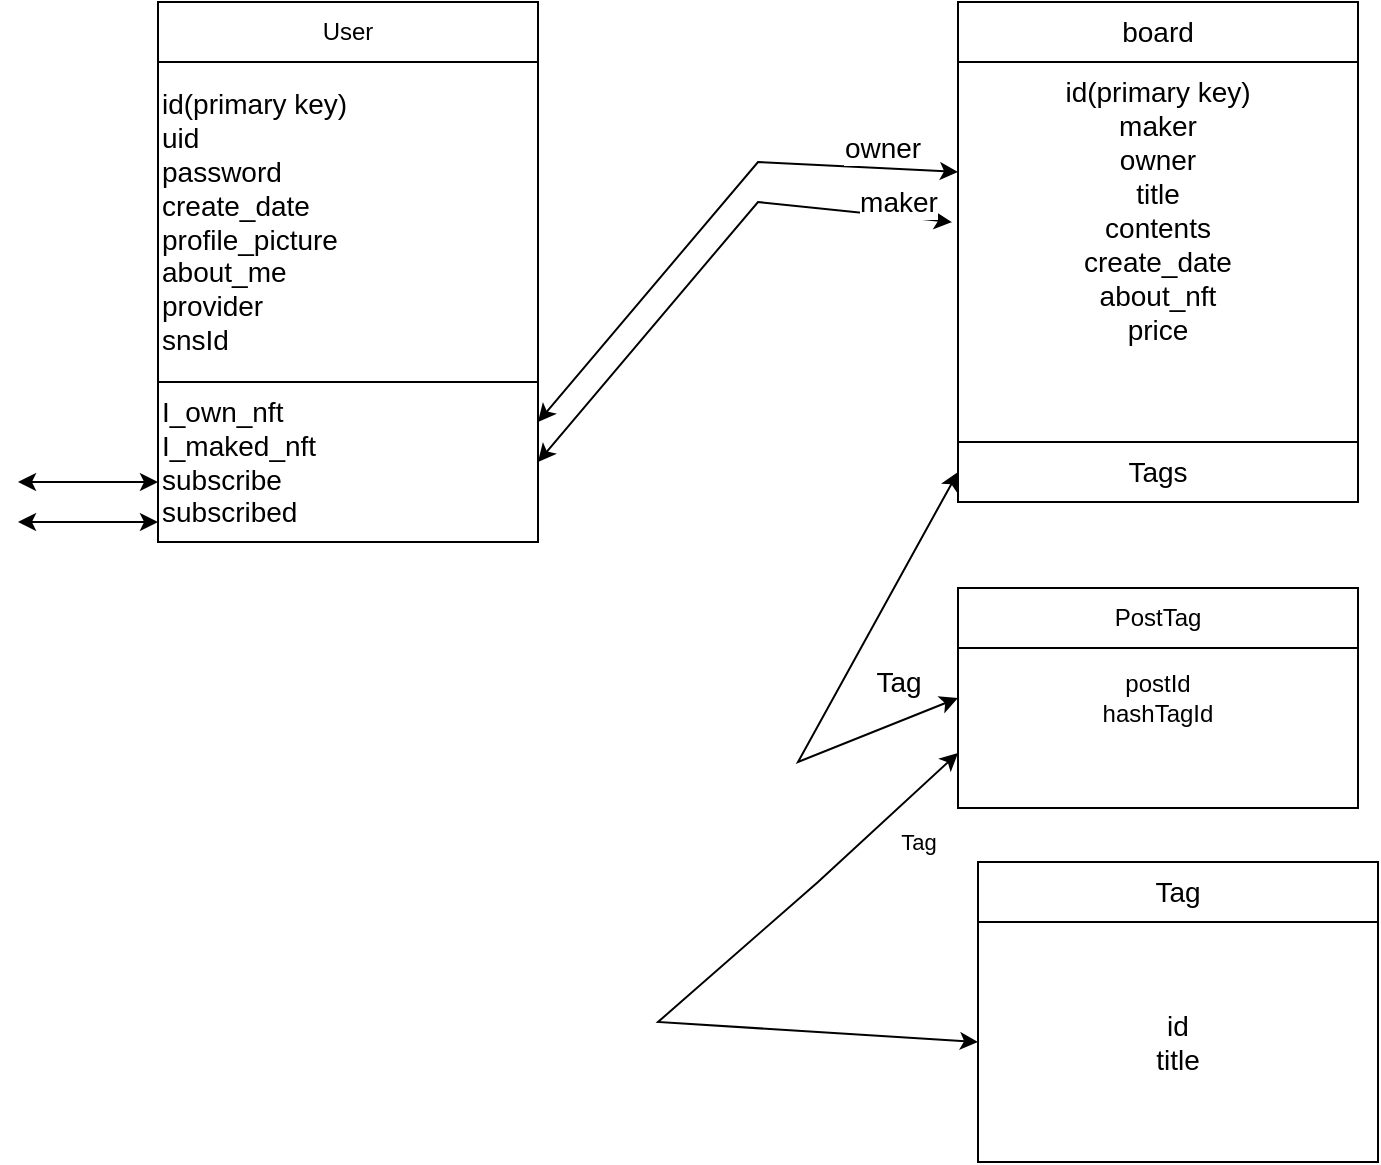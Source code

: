 <mxfile version="20.0.4" type="github">
  <diagram id="C5RBs43oDa-KdzZeNtuy" name="Page-1">
    <mxGraphModel dx="945" dy="664" grid="1" gridSize="10" guides="1" tooltips="1" connect="1" arrows="1" fold="1" page="1" pageScale="1" pageWidth="827" pageHeight="1169" math="0" shadow="0">
      <root>
        <mxCell id="WIyWlLk6GJQsqaUBKTNV-0" />
        <mxCell id="WIyWlLk6GJQsqaUBKTNV-1" parent="WIyWlLk6GJQsqaUBKTNV-0" />
        <mxCell id="NyDZCHQYJBeI92bLQiKS-0" value="&lt;div style=&quot;font-size: 14px;&quot;&gt;&lt;div style=&quot;&quot;&gt;&lt;span style=&quot;background-color: initial;&quot;&gt;id(primary key)&lt;/span&gt;&lt;/div&gt;&lt;font style=&quot;font-size: 14px;&quot;&gt;&lt;div style=&quot;&quot;&gt;&lt;span style=&quot;background-color: initial;&quot;&gt;uid&lt;/span&gt;&lt;/div&gt;&lt;span style=&quot;background-color: initial;&quot;&gt;&lt;div style=&quot;&quot;&gt;&lt;span style=&quot;background-color: initial;&quot;&gt;password&lt;/span&gt;&lt;/div&gt;&lt;/span&gt;&lt;/font&gt;&lt;/div&gt;&lt;div style=&quot;font-size: 14px;&quot;&gt;create_date&lt;/div&gt;&lt;div style=&quot;font-size: 14px;&quot;&gt;profile_picture&lt;/div&gt;&lt;div style=&quot;font-size: 14px;&quot;&gt;about_me&lt;/div&gt;&lt;div style=&quot;font-size: 14px;&quot;&gt;provider&lt;/div&gt;&lt;div style=&quot;font-size: 14px;&quot;&gt;snsId&lt;/div&gt;" style="rounded=0;whiteSpace=wrap;html=1;align=left;" parent="WIyWlLk6GJQsqaUBKTNV-1" vertex="1">
          <mxGeometry x="130" y="110" width="190" height="160" as="geometry" />
        </mxCell>
        <mxCell id="NyDZCHQYJBeI92bLQiKS-1" value="User" style="rounded=0;whiteSpace=wrap;html=1;" parent="WIyWlLk6GJQsqaUBKTNV-1" vertex="1">
          <mxGeometry x="130" y="80" width="190" height="30" as="geometry" />
        </mxCell>
        <mxCell id="NyDZCHQYJBeI92bLQiKS-12" value="I_own_nft&lt;br&gt;I_maked_nft&lt;br&gt;subscribe&lt;br&gt;subscribed" style="rounded=0;whiteSpace=wrap;html=1;fontSize=14;align=left;" parent="WIyWlLk6GJQsqaUBKTNV-1" vertex="1">
          <mxGeometry x="130" y="270" width="190" height="80" as="geometry" />
        </mxCell>
        <mxCell id="NyDZCHQYJBeI92bLQiKS-13" value="" style="endArrow=classic;startArrow=classic;html=1;rounded=0;fontSize=14;" parent="WIyWlLk6GJQsqaUBKTNV-1" edge="1">
          <mxGeometry width="50" height="50" relative="1" as="geometry">
            <mxPoint x="60" y="320" as="sourcePoint" />
            <mxPoint x="130" y="320" as="targetPoint" />
          </mxGeometry>
        </mxCell>
        <mxCell id="NyDZCHQYJBeI92bLQiKS-14" value="" style="endArrow=classic;startArrow=classic;html=1;rounded=0;fontSize=14;" parent="WIyWlLk6GJQsqaUBKTNV-1" edge="1">
          <mxGeometry width="50" height="50" relative="1" as="geometry">
            <mxPoint x="60" y="340" as="sourcePoint" />
            <mxPoint x="130" y="340" as="targetPoint" />
            <Array as="points">
              <mxPoint x="90" y="340" />
            </Array>
          </mxGeometry>
        </mxCell>
        <mxCell id="NyDZCHQYJBeI92bLQiKS-15" value="id(primary key)&#xa;maker&#xa;owner&#xa;title&#xa;contents&#xa;create_date&#xa;about_nft&#xa;price&#xa;" style="swimlane;startSize=0;fontSize=14;align=center;verticalAlign=top;fontStyle=0" parent="WIyWlLk6GJQsqaUBKTNV-1" vertex="1">
          <mxGeometry x="530" y="110" width="200" height="220" as="geometry" />
        </mxCell>
        <mxCell id="NyDZCHQYJBeI92bLQiKS-23" value="Tags" style="rounded=0;whiteSpace=wrap;html=1;fontSize=14;" parent="NyDZCHQYJBeI92bLQiKS-15" vertex="1">
          <mxGeometry y="190" width="200" height="30" as="geometry" />
        </mxCell>
        <mxCell id="NyDZCHQYJBeI92bLQiKS-17" value="board" style="rounded=0;whiteSpace=wrap;html=1;fontSize=14;" parent="WIyWlLk6GJQsqaUBKTNV-1" vertex="1">
          <mxGeometry x="530" y="80" width="200" height="30" as="geometry" />
        </mxCell>
        <mxCell id="NyDZCHQYJBeI92bLQiKS-20" value="owner" style="endArrow=classic;startArrow=classic;html=1;rounded=0;fontSize=14;entryX=0;entryY=0.25;entryDx=0;entryDy=0;exitX=1;exitY=0.25;exitDx=0;exitDy=0;" parent="WIyWlLk6GJQsqaUBKTNV-1" source="NyDZCHQYJBeI92bLQiKS-12" target="NyDZCHQYJBeI92bLQiKS-15" edge="1">
          <mxGeometry x="0.714" y="10" width="50" height="50" relative="1" as="geometry">
            <mxPoint x="190" y="280" as="sourcePoint" />
            <mxPoint x="530" y="220" as="targetPoint" />
            <Array as="points">
              <mxPoint x="430" y="160" />
            </Array>
            <mxPoint as="offset" />
          </mxGeometry>
        </mxCell>
        <mxCell id="NyDZCHQYJBeI92bLQiKS-22" value="maker" style="endArrow=classic;startArrow=classic;html=1;rounded=0;fontSize=14;entryX=-0.015;entryY=0.364;entryDx=0;entryDy=0;entryPerimeter=0;" parent="WIyWlLk6GJQsqaUBKTNV-1" target="NyDZCHQYJBeI92bLQiKS-15" edge="1">
          <mxGeometry x="0.792" y="7" width="50" height="50" relative="1" as="geometry">
            <mxPoint x="320" y="310" as="sourcePoint" />
            <mxPoint x="370" y="260" as="targetPoint" />
            <Array as="points">
              <mxPoint x="430" y="180" />
            </Array>
            <mxPoint as="offset" />
          </mxGeometry>
        </mxCell>
        <mxCell id="NyDZCHQYJBeI92bLQiKS-24" value="id&lt;br&gt;title" style="rounded=0;whiteSpace=wrap;html=1;fontSize=14;" parent="WIyWlLk6GJQsqaUBKTNV-1" vertex="1">
          <mxGeometry x="540" y="540" width="200" height="120" as="geometry" />
        </mxCell>
        <mxCell id="NyDZCHQYJBeI92bLQiKS-25" value="Tag" style="rounded=0;whiteSpace=wrap;html=1;fontSize=14;" parent="WIyWlLk6GJQsqaUBKTNV-1" vertex="1">
          <mxGeometry x="540" y="510" width="200" height="30" as="geometry" />
        </mxCell>
        <mxCell id="NyDZCHQYJBeI92bLQiKS-26" value="Tag" style="endArrow=classic;startArrow=classic;html=1;rounded=0;fontSize=14;entryX=0;entryY=0.5;entryDx=0;entryDy=0;exitX=0;exitY=0.5;exitDx=0;exitDy=0;" parent="WIyWlLk6GJQsqaUBKTNV-1" source="ncy3MtNYMefyTc-2gZtC-0" target="NyDZCHQYJBeI92bLQiKS-23" edge="1">
          <mxGeometry x="-0.802" y="-19" width="50" height="50" relative="1" as="geometry">
            <mxPoint x="420" y="460" as="sourcePoint" />
            <mxPoint x="440" y="330" as="targetPoint" />
            <Array as="points">
              <mxPoint x="450" y="460" />
            </Array>
            <mxPoint as="offset" />
          </mxGeometry>
        </mxCell>
        <mxCell id="ncy3MtNYMefyTc-2gZtC-0" value="postId&lt;br&gt;hashTagId" style="rounded=0;whiteSpace=wrap;html=1;" parent="WIyWlLk6GJQsqaUBKTNV-1" vertex="1">
          <mxGeometry x="530" y="373" width="200" height="110" as="geometry" />
        </mxCell>
        <mxCell id="ncy3MtNYMefyTc-2gZtC-1" value="PostTag" style="rounded=0;whiteSpace=wrap;html=1;" parent="WIyWlLk6GJQsqaUBKTNV-1" vertex="1">
          <mxGeometry x="530" y="373" width="200" height="30" as="geometry" />
        </mxCell>
        <mxCell id="ncy3MtNYMefyTc-2gZtC-2" value="Tag" style="endArrow=classic;startArrow=classic;html=1;rounded=0;exitX=0;exitY=0.5;exitDx=0;exitDy=0;entryX=0;entryY=0.75;entryDx=0;entryDy=0;" parent="WIyWlLk6GJQsqaUBKTNV-1" source="NyDZCHQYJBeI92bLQiKS-24" target="ncy3MtNYMefyTc-2gZtC-0" edge="1">
          <mxGeometry x="0.752" y="-19" width="50" height="50" relative="1" as="geometry">
            <mxPoint x="414" y="570" as="sourcePoint" />
            <mxPoint x="330" y="470" as="targetPoint" />
            <Array as="points">
              <mxPoint x="380" y="590" />
              <mxPoint x="460" y="520" />
            </Array>
            <mxPoint as="offset" />
          </mxGeometry>
        </mxCell>
      </root>
    </mxGraphModel>
  </diagram>
</mxfile>
